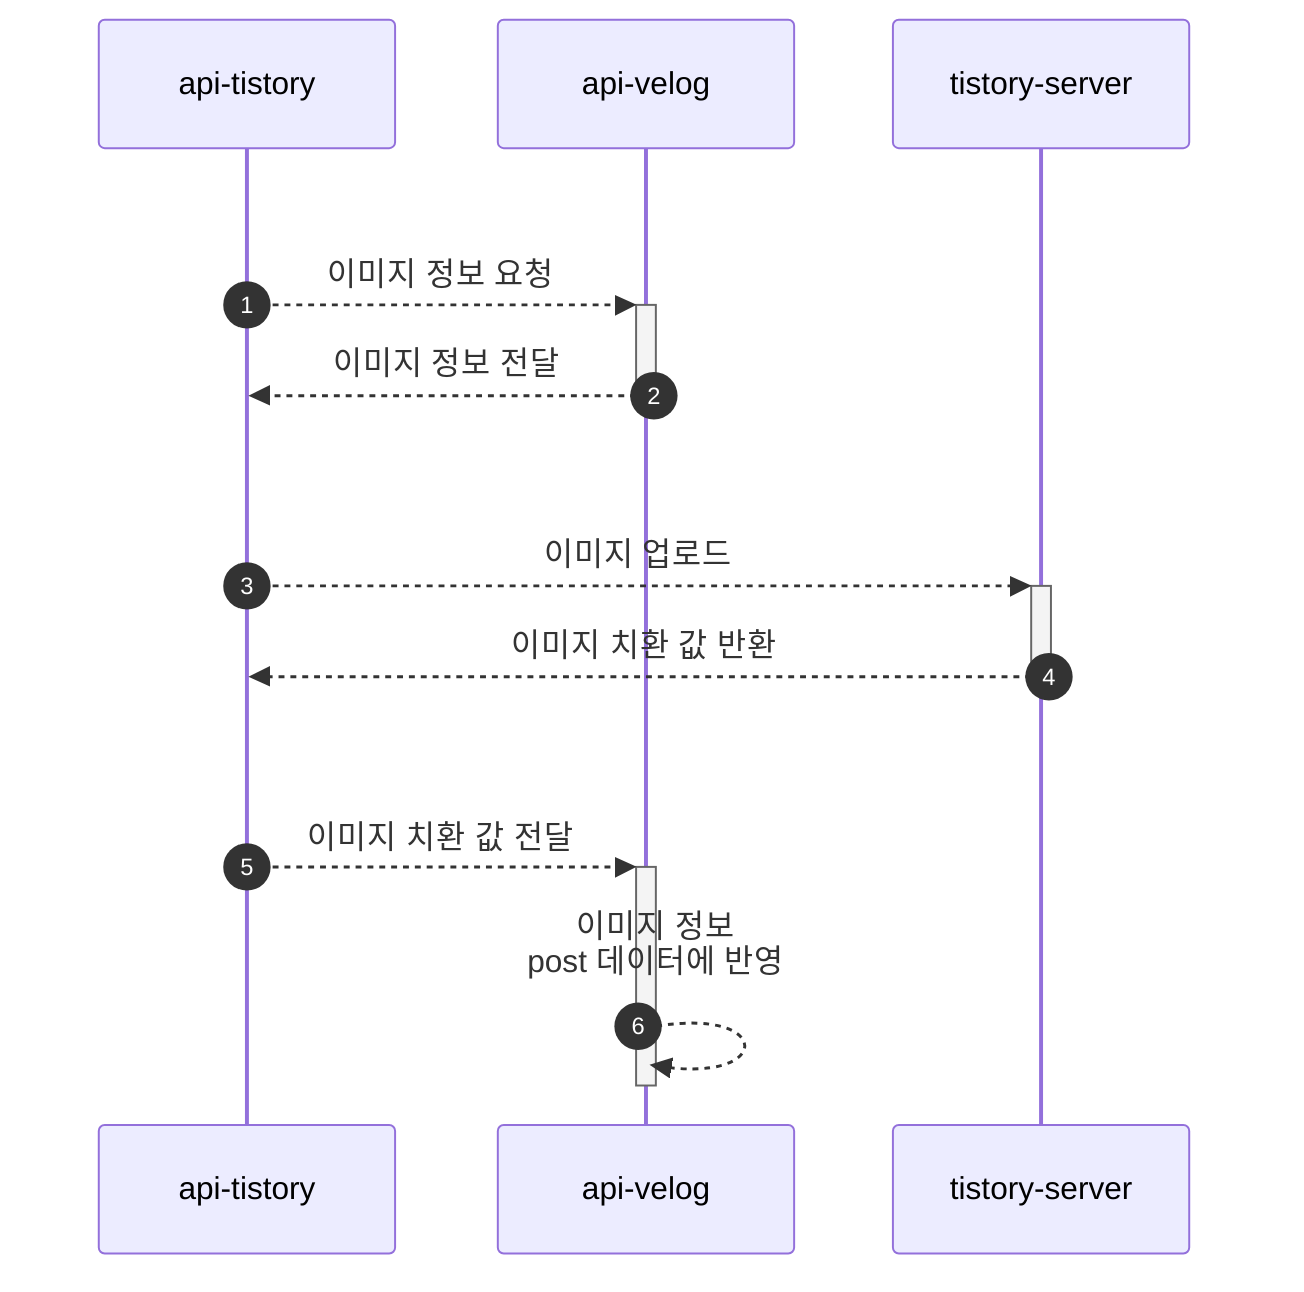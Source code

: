 sequenceDiagram
    autonumber

    api-tistory -->> +api-velog : <br><br>이미지 정보 요청
    api-velog -->> -api-tistory : 이미지 정보 전달

    api-tistory -->> +tistory-server : <br><br><br>이미지 업로드
    tistory-server -->> -api-tistory : 이미지 치환 값 반환

    api-tistory -->> +api-velog : <br><br><br>이미지 치환 값 전달
    api-velog -->> -api-velog : 이미지 정보<br>post 데이터에 반영<br>